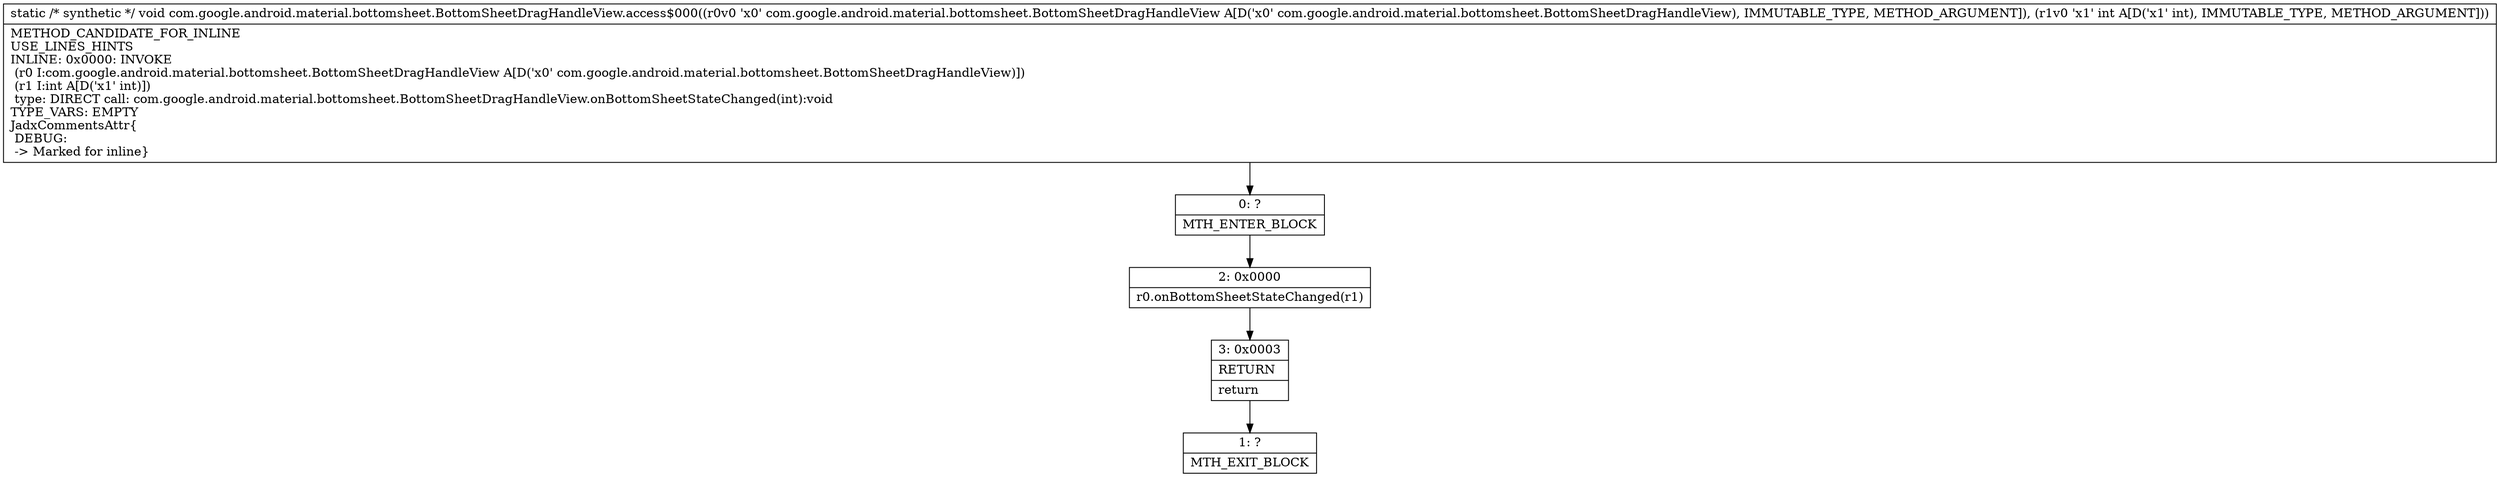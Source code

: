 digraph "CFG forcom.google.android.material.bottomsheet.BottomSheetDragHandleView.access$000(Lcom\/google\/android\/material\/bottomsheet\/BottomSheetDragHandleView;I)V" {
Node_0 [shape=record,label="{0\:\ ?|MTH_ENTER_BLOCK\l}"];
Node_2 [shape=record,label="{2\:\ 0x0000|r0.onBottomSheetStateChanged(r1)\l}"];
Node_3 [shape=record,label="{3\:\ 0x0003|RETURN\l|return\l}"];
Node_1 [shape=record,label="{1\:\ ?|MTH_EXIT_BLOCK\l}"];
MethodNode[shape=record,label="{static \/* synthetic *\/ void com.google.android.material.bottomsheet.BottomSheetDragHandleView.access$000((r0v0 'x0' com.google.android.material.bottomsheet.BottomSheetDragHandleView A[D('x0' com.google.android.material.bottomsheet.BottomSheetDragHandleView), IMMUTABLE_TYPE, METHOD_ARGUMENT]), (r1v0 'x1' int A[D('x1' int), IMMUTABLE_TYPE, METHOD_ARGUMENT]))  | METHOD_CANDIDATE_FOR_INLINE\lUSE_LINES_HINTS\lINLINE: 0x0000: INVOKE  \l  (r0 I:com.google.android.material.bottomsheet.BottomSheetDragHandleView A[D('x0' com.google.android.material.bottomsheet.BottomSheetDragHandleView)])\l  (r1 I:int A[D('x1' int)])\l type: DIRECT call: com.google.android.material.bottomsheet.BottomSheetDragHandleView.onBottomSheetStateChanged(int):void\lTYPE_VARS: EMPTY\lJadxCommentsAttr\{\l DEBUG: \l \-\> Marked for inline\}\l}"];
MethodNode -> Node_0;Node_0 -> Node_2;
Node_2 -> Node_3;
Node_3 -> Node_1;
}

